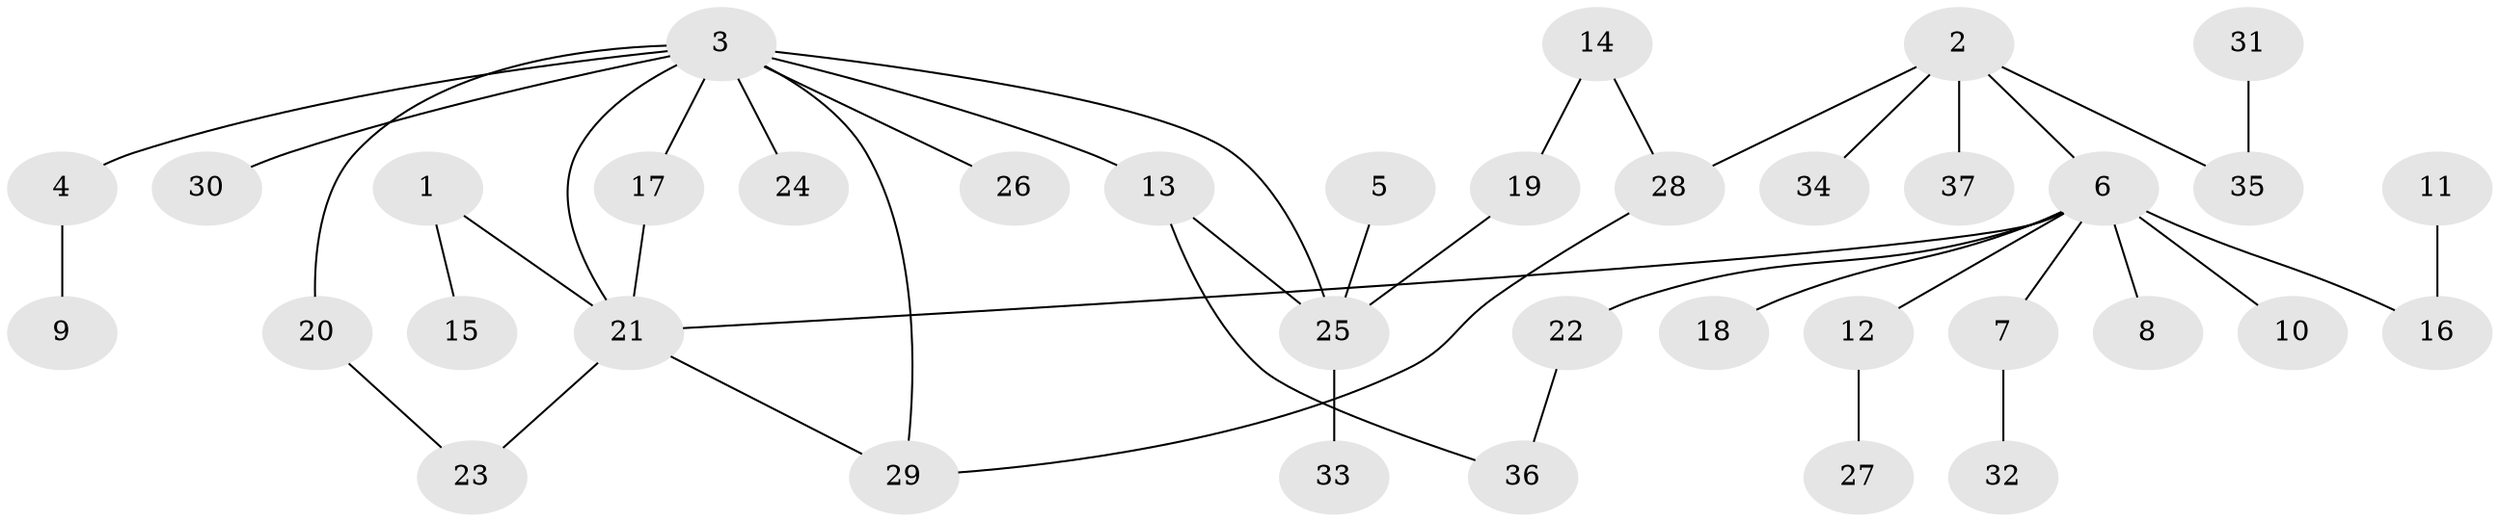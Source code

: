 // original degree distribution, {8: 0.013513513513513514, 4: 0.06756756756756757, 2: 0.22972972972972974, 11: 0.013513513513513514, 1: 0.527027027027027, 12: 0.013513513513513514, 3: 0.10810810810810811, 7: 0.013513513513513514, 5: 0.013513513513513514}
// Generated by graph-tools (version 1.1) at 2025/01/03/09/25 03:01:57]
// undirected, 37 vertices, 43 edges
graph export_dot {
graph [start="1"]
  node [color=gray90,style=filled];
  1;
  2;
  3;
  4;
  5;
  6;
  7;
  8;
  9;
  10;
  11;
  12;
  13;
  14;
  15;
  16;
  17;
  18;
  19;
  20;
  21;
  22;
  23;
  24;
  25;
  26;
  27;
  28;
  29;
  30;
  31;
  32;
  33;
  34;
  35;
  36;
  37;
  1 -- 15 [weight=1.0];
  1 -- 21 [weight=1.0];
  2 -- 6 [weight=1.0];
  2 -- 28 [weight=1.0];
  2 -- 34 [weight=1.0];
  2 -- 35 [weight=1.0];
  2 -- 37 [weight=1.0];
  3 -- 4 [weight=1.0];
  3 -- 13 [weight=1.0];
  3 -- 17 [weight=1.0];
  3 -- 20 [weight=1.0];
  3 -- 21 [weight=1.0];
  3 -- 24 [weight=1.0];
  3 -- 25 [weight=1.0];
  3 -- 26 [weight=1.0];
  3 -- 29 [weight=1.0];
  3 -- 30 [weight=1.0];
  4 -- 9 [weight=1.0];
  5 -- 25 [weight=1.0];
  6 -- 7 [weight=1.0];
  6 -- 8 [weight=1.0];
  6 -- 10 [weight=1.0];
  6 -- 12 [weight=1.0];
  6 -- 16 [weight=1.0];
  6 -- 18 [weight=1.0];
  6 -- 21 [weight=1.0];
  6 -- 22 [weight=1.0];
  7 -- 32 [weight=1.0];
  11 -- 16 [weight=1.0];
  12 -- 27 [weight=1.0];
  13 -- 25 [weight=1.0];
  13 -- 36 [weight=1.0];
  14 -- 19 [weight=1.0];
  14 -- 28 [weight=1.0];
  17 -- 21 [weight=1.0];
  19 -- 25 [weight=1.0];
  20 -- 23 [weight=1.0];
  21 -- 23 [weight=1.0];
  21 -- 29 [weight=1.0];
  22 -- 36 [weight=1.0];
  25 -- 33 [weight=1.0];
  28 -- 29 [weight=1.0];
  31 -- 35 [weight=1.0];
}
